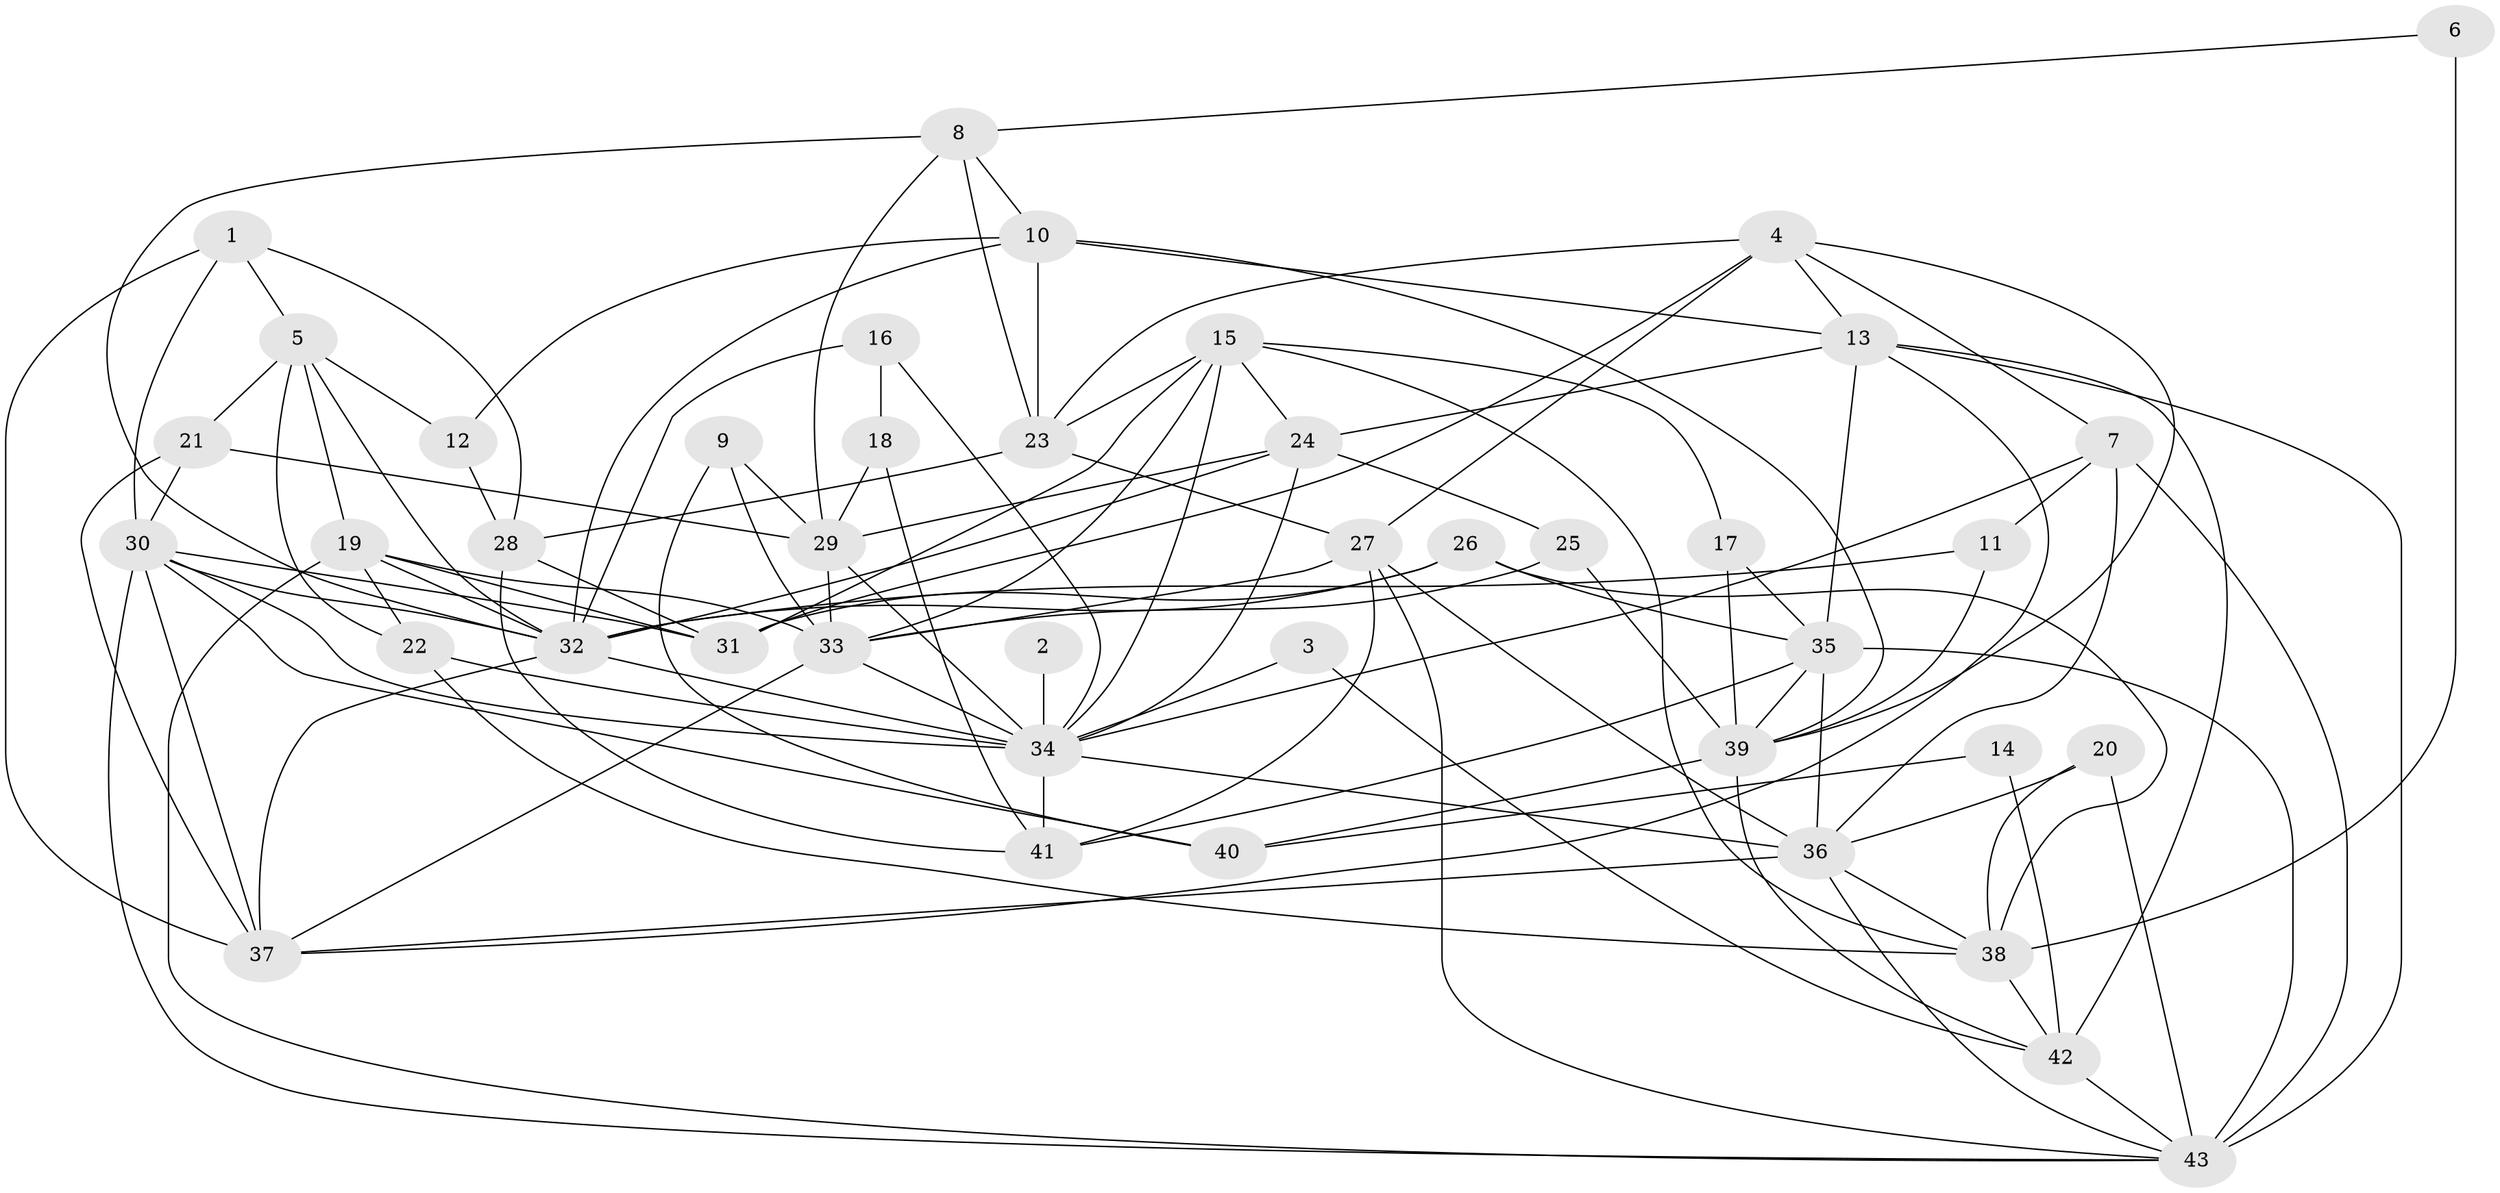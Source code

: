 // original degree distribution, {4: 0.3058823529411765, 3: 0.27058823529411763, 6: 0.11764705882352941, 2: 0.10588235294117647, 5: 0.17647058823529413, 7: 0.023529411764705882}
// Generated by graph-tools (version 1.1) at 2025/50/03/09/25 03:50:07]
// undirected, 43 vertices, 116 edges
graph export_dot {
graph [start="1"]
  node [color=gray90,style=filled];
  1;
  2;
  3;
  4;
  5;
  6;
  7;
  8;
  9;
  10;
  11;
  12;
  13;
  14;
  15;
  16;
  17;
  18;
  19;
  20;
  21;
  22;
  23;
  24;
  25;
  26;
  27;
  28;
  29;
  30;
  31;
  32;
  33;
  34;
  35;
  36;
  37;
  38;
  39;
  40;
  41;
  42;
  43;
  1 -- 5 [weight=1.0];
  1 -- 28 [weight=1.0];
  1 -- 30 [weight=1.0];
  1 -- 37 [weight=1.0];
  2 -- 34 [weight=2.0];
  3 -- 34 [weight=1.0];
  3 -- 42 [weight=1.0];
  4 -- 7 [weight=1.0];
  4 -- 13 [weight=1.0];
  4 -- 23 [weight=1.0];
  4 -- 27 [weight=1.0];
  4 -- 31 [weight=1.0];
  4 -- 39 [weight=1.0];
  5 -- 12 [weight=1.0];
  5 -- 19 [weight=1.0];
  5 -- 21 [weight=1.0];
  5 -- 22 [weight=1.0];
  5 -- 32 [weight=1.0];
  6 -- 8 [weight=1.0];
  6 -- 38 [weight=2.0];
  7 -- 11 [weight=1.0];
  7 -- 34 [weight=1.0];
  7 -- 36 [weight=1.0];
  7 -- 43 [weight=1.0];
  8 -- 10 [weight=1.0];
  8 -- 23 [weight=1.0];
  8 -- 29 [weight=1.0];
  8 -- 32 [weight=1.0];
  9 -- 29 [weight=1.0];
  9 -- 33 [weight=2.0];
  9 -- 40 [weight=1.0];
  10 -- 12 [weight=1.0];
  10 -- 13 [weight=1.0];
  10 -- 23 [weight=1.0];
  10 -- 32 [weight=1.0];
  10 -- 39 [weight=1.0];
  11 -- 32 [weight=1.0];
  11 -- 39 [weight=1.0];
  12 -- 28 [weight=1.0];
  13 -- 24 [weight=1.0];
  13 -- 35 [weight=1.0];
  13 -- 37 [weight=1.0];
  13 -- 42 [weight=1.0];
  13 -- 43 [weight=1.0];
  14 -- 40 [weight=1.0];
  14 -- 42 [weight=1.0];
  15 -- 17 [weight=1.0];
  15 -- 23 [weight=1.0];
  15 -- 24 [weight=1.0];
  15 -- 31 [weight=1.0];
  15 -- 33 [weight=1.0];
  15 -- 34 [weight=1.0];
  15 -- 38 [weight=1.0];
  16 -- 18 [weight=1.0];
  16 -- 32 [weight=1.0];
  16 -- 34 [weight=1.0];
  17 -- 35 [weight=1.0];
  17 -- 39 [weight=1.0];
  18 -- 29 [weight=1.0];
  18 -- 41 [weight=1.0];
  19 -- 22 [weight=1.0];
  19 -- 31 [weight=1.0];
  19 -- 32 [weight=1.0];
  19 -- 33 [weight=2.0];
  19 -- 43 [weight=1.0];
  20 -- 36 [weight=1.0];
  20 -- 38 [weight=1.0];
  20 -- 43 [weight=1.0];
  21 -- 29 [weight=1.0];
  21 -- 30 [weight=1.0];
  21 -- 37 [weight=2.0];
  22 -- 34 [weight=1.0];
  22 -- 38 [weight=1.0];
  23 -- 27 [weight=1.0];
  23 -- 28 [weight=2.0];
  24 -- 25 [weight=1.0];
  24 -- 29 [weight=1.0];
  24 -- 32 [weight=1.0];
  24 -- 34 [weight=1.0];
  25 -- 33 [weight=1.0];
  25 -- 39 [weight=1.0];
  26 -- 31 [weight=1.0];
  26 -- 32 [weight=1.0];
  26 -- 35 [weight=1.0];
  26 -- 38 [weight=1.0];
  27 -- 33 [weight=1.0];
  27 -- 36 [weight=1.0];
  27 -- 41 [weight=1.0];
  27 -- 43 [weight=1.0];
  28 -- 31 [weight=1.0];
  28 -- 41 [weight=1.0];
  29 -- 33 [weight=1.0];
  29 -- 34 [weight=1.0];
  30 -- 31 [weight=1.0];
  30 -- 32 [weight=1.0];
  30 -- 34 [weight=1.0];
  30 -- 37 [weight=1.0];
  30 -- 40 [weight=1.0];
  30 -- 43 [weight=1.0];
  32 -- 34 [weight=1.0];
  32 -- 37 [weight=1.0];
  33 -- 34 [weight=1.0];
  33 -- 37 [weight=1.0];
  34 -- 36 [weight=1.0];
  34 -- 41 [weight=2.0];
  35 -- 36 [weight=2.0];
  35 -- 39 [weight=1.0];
  35 -- 41 [weight=1.0];
  35 -- 43 [weight=2.0];
  36 -- 37 [weight=1.0];
  36 -- 38 [weight=1.0];
  36 -- 43 [weight=1.0];
  38 -- 42 [weight=1.0];
  39 -- 40 [weight=1.0];
  39 -- 42 [weight=1.0];
  42 -- 43 [weight=1.0];
}
